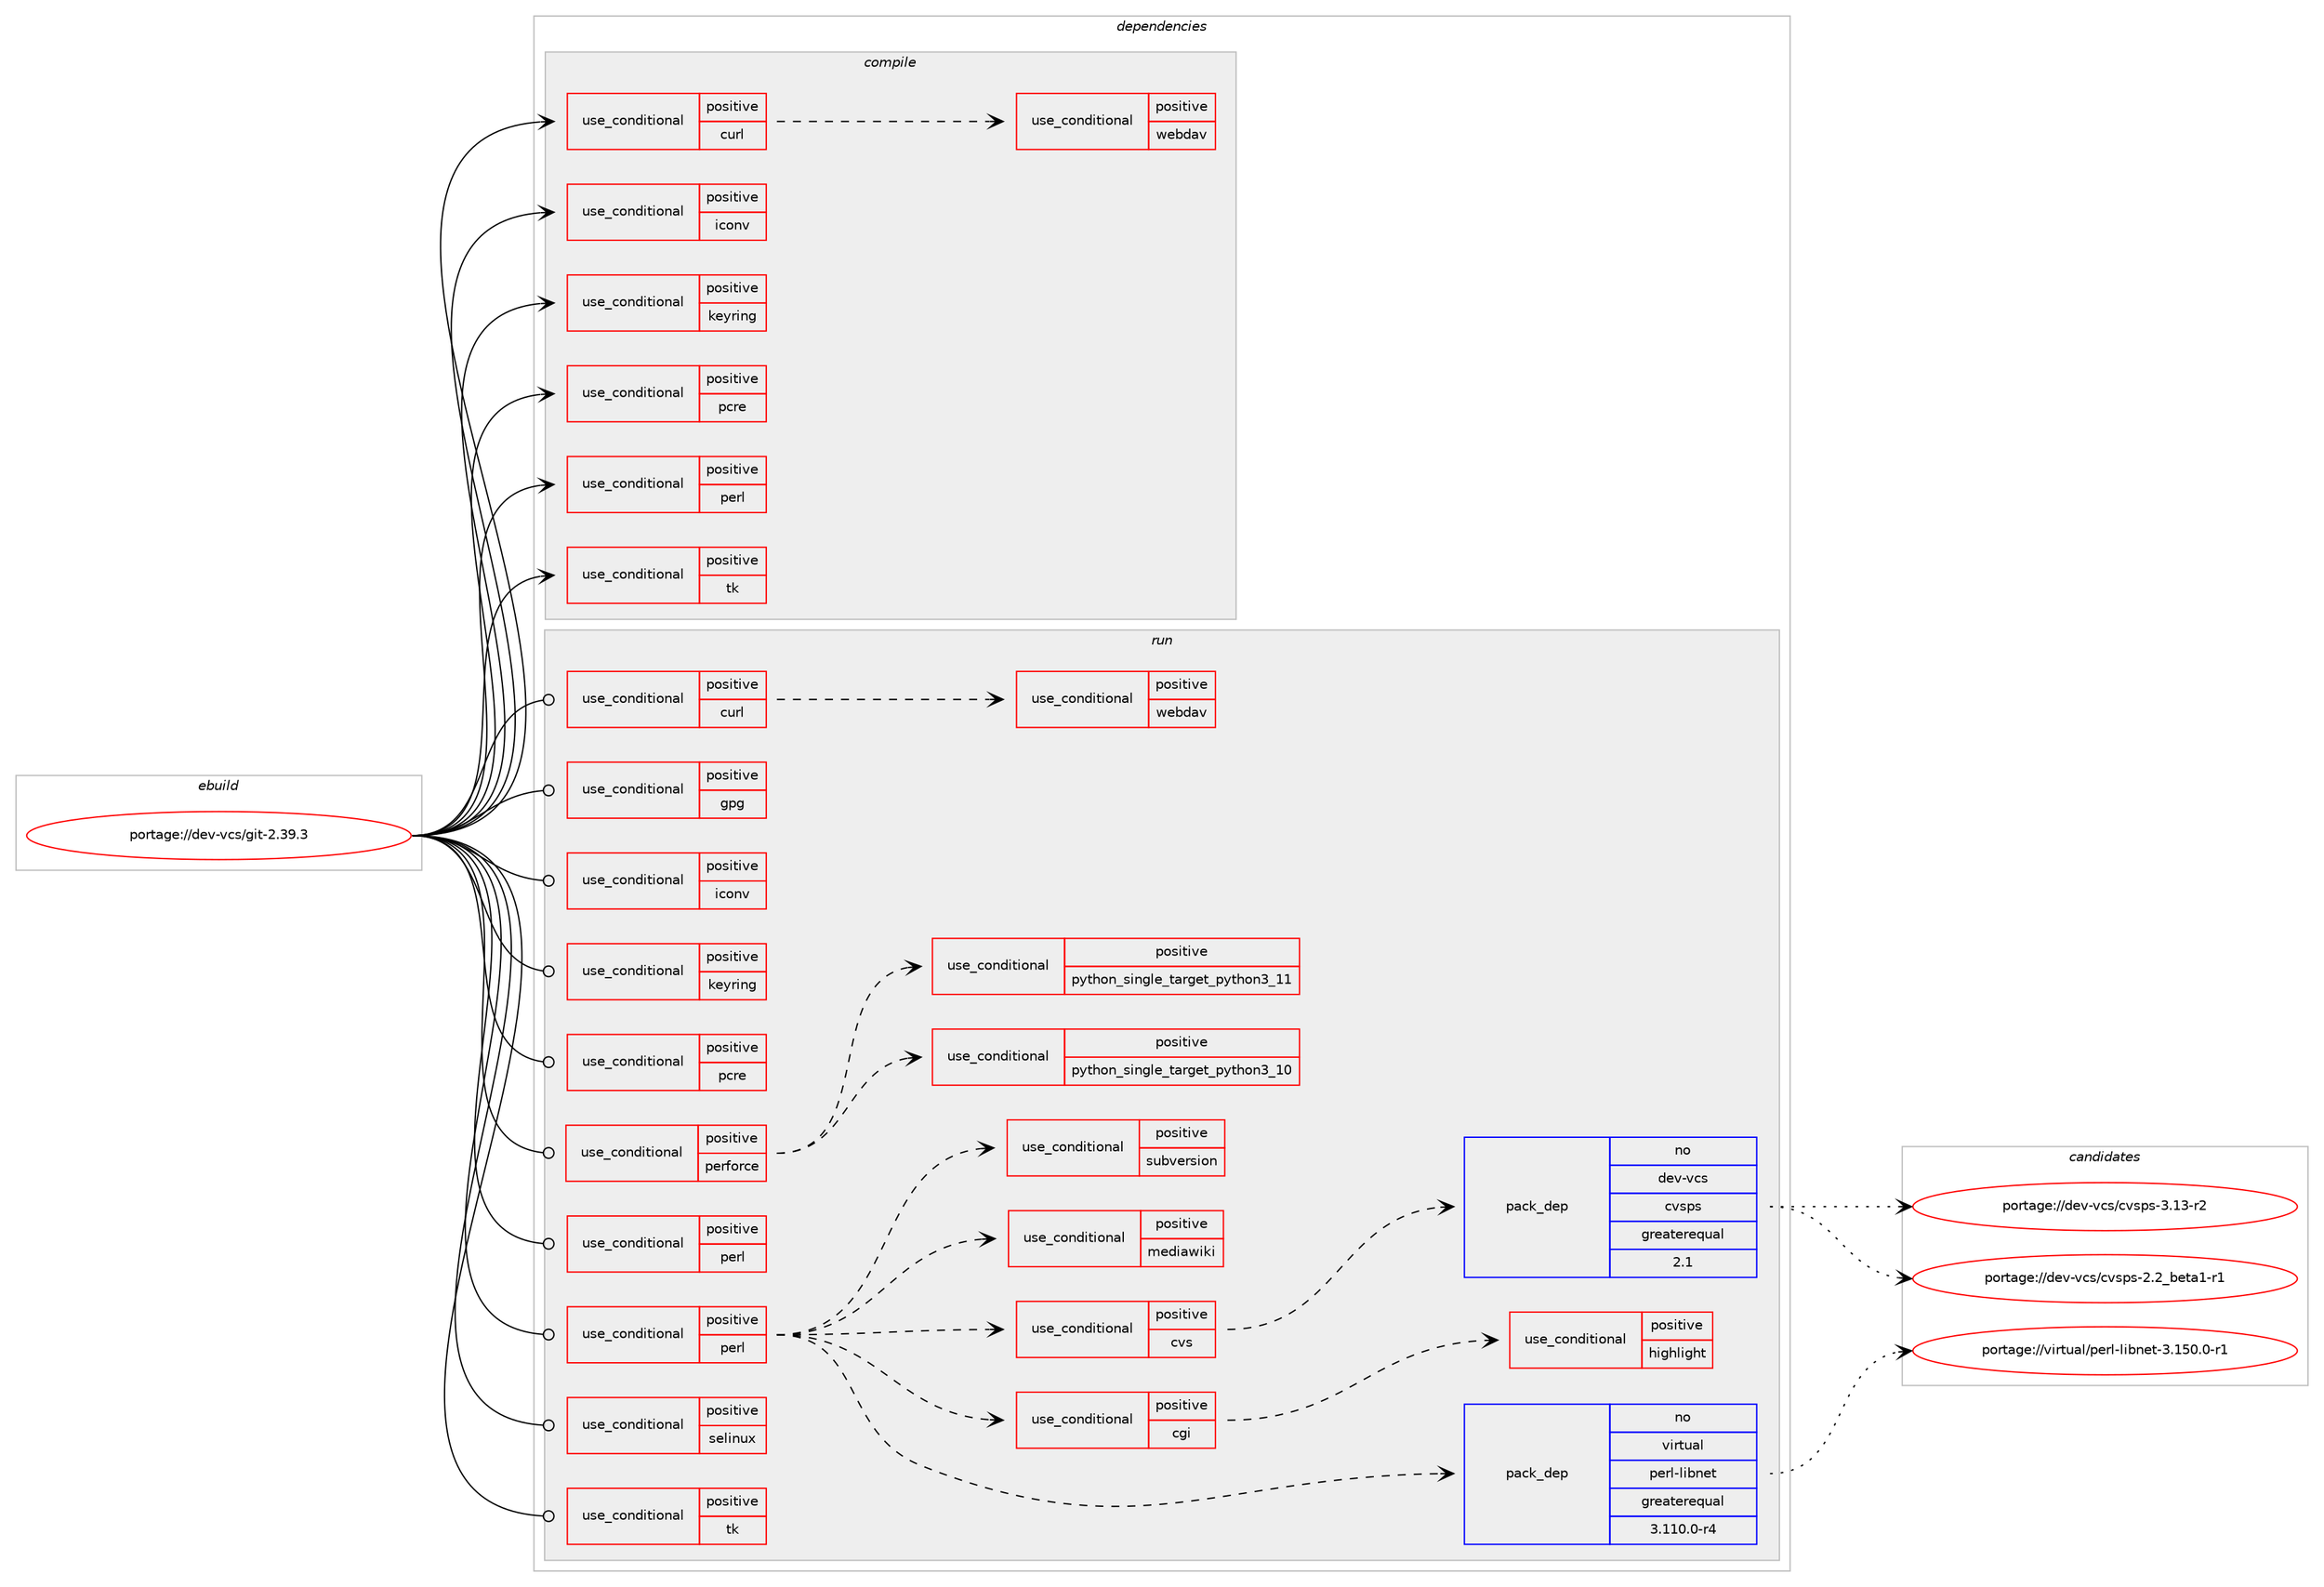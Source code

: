 digraph prolog {

# *************
# Graph options
# *************

newrank=true;
concentrate=true;
compound=true;
graph [rankdir=LR,fontname=Helvetica,fontsize=10,ranksep=1.5];#, ranksep=2.5, nodesep=0.2];
edge  [arrowhead=vee];
node  [fontname=Helvetica,fontsize=10];

# **********
# The ebuild
# **********

subgraph cluster_leftcol {
color=gray;
rank=same;
label=<<i>ebuild</i>>;
id [label="portage://dev-vcs/git-2.39.3", color=red, width=4, href="../dev-vcs/git-2.39.3.svg"];
}

# ****************
# The dependencies
# ****************

subgraph cluster_midcol {
color=gray;
label=<<i>dependencies</i>>;
subgraph cluster_compile {
fillcolor="#eeeeee";
style=filled;
label=<<i>compile</i>>;
subgraph cond60572 {
dependency112639 [label=<<TABLE BORDER="0" CELLBORDER="1" CELLSPACING="0" CELLPADDING="4"><TR><TD ROWSPAN="3" CELLPADDING="10">use_conditional</TD></TR><TR><TD>positive</TD></TR><TR><TD>curl</TD></TR></TABLE>>, shape=none, color=red];
# *** BEGIN UNKNOWN DEPENDENCY TYPE (TODO) ***
# dependency112639 -> package_dependency(portage://dev-vcs/git-2.39.3,install,no,net-misc,curl,none,[,,],[],[])
# *** END UNKNOWN DEPENDENCY TYPE (TODO) ***

subgraph cond60573 {
dependency112640 [label=<<TABLE BORDER="0" CELLBORDER="1" CELLSPACING="0" CELLPADDING="4"><TR><TD ROWSPAN="3" CELLPADDING="10">use_conditional</TD></TR><TR><TD>positive</TD></TR><TR><TD>webdav</TD></TR></TABLE>>, shape=none, color=red];
# *** BEGIN UNKNOWN DEPENDENCY TYPE (TODO) ***
# dependency112640 -> package_dependency(portage://dev-vcs/git-2.39.3,install,no,dev-libs,expat,none,[,,],[],[])
# *** END UNKNOWN DEPENDENCY TYPE (TODO) ***

}
dependency112639:e -> dependency112640:w [weight=20,style="dashed",arrowhead="vee"];
}
id:e -> dependency112639:w [weight=20,style="solid",arrowhead="vee"];
subgraph cond60574 {
dependency112641 [label=<<TABLE BORDER="0" CELLBORDER="1" CELLSPACING="0" CELLPADDING="4"><TR><TD ROWSPAN="3" CELLPADDING="10">use_conditional</TD></TR><TR><TD>positive</TD></TR><TR><TD>iconv</TD></TR></TABLE>>, shape=none, color=red];
# *** BEGIN UNKNOWN DEPENDENCY TYPE (TODO) ***
# dependency112641 -> package_dependency(portage://dev-vcs/git-2.39.3,install,no,virtual,libiconv,none,[,,],[],[])
# *** END UNKNOWN DEPENDENCY TYPE (TODO) ***

}
id:e -> dependency112641:w [weight=20,style="solid",arrowhead="vee"];
subgraph cond60575 {
dependency112642 [label=<<TABLE BORDER="0" CELLBORDER="1" CELLSPACING="0" CELLPADDING="4"><TR><TD ROWSPAN="3" CELLPADDING="10">use_conditional</TD></TR><TR><TD>positive</TD></TR><TR><TD>keyring</TD></TR></TABLE>>, shape=none, color=red];
# *** BEGIN UNKNOWN DEPENDENCY TYPE (TODO) ***
# dependency112642 -> package_dependency(portage://dev-vcs/git-2.39.3,install,no,app-crypt,libsecret,none,[,,],[],[])
# *** END UNKNOWN DEPENDENCY TYPE (TODO) ***

# *** BEGIN UNKNOWN DEPENDENCY TYPE (TODO) ***
# dependency112642 -> package_dependency(portage://dev-vcs/git-2.39.3,install,no,dev-libs,glib,none,[,,],[slot(2)],[])
# *** END UNKNOWN DEPENDENCY TYPE (TODO) ***

}
id:e -> dependency112642:w [weight=20,style="solid",arrowhead="vee"];
subgraph cond60576 {
dependency112643 [label=<<TABLE BORDER="0" CELLBORDER="1" CELLSPACING="0" CELLPADDING="4"><TR><TD ROWSPAN="3" CELLPADDING="10">use_conditional</TD></TR><TR><TD>positive</TD></TR><TR><TD>pcre</TD></TR></TABLE>>, shape=none, color=red];
# *** BEGIN UNKNOWN DEPENDENCY TYPE (TODO) ***
# dependency112643 -> package_dependency(portage://dev-vcs/git-2.39.3,install,no,dev-libs,libpcre2,none,[,,],any_same_slot,[])
# *** END UNKNOWN DEPENDENCY TYPE (TODO) ***

}
id:e -> dependency112643:w [weight=20,style="solid",arrowhead="vee"];
subgraph cond60577 {
dependency112644 [label=<<TABLE BORDER="0" CELLBORDER="1" CELLSPACING="0" CELLPADDING="4"><TR><TD ROWSPAN="3" CELLPADDING="10">use_conditional</TD></TR><TR><TD>positive</TD></TR><TR><TD>perl</TD></TR></TABLE>>, shape=none, color=red];
# *** BEGIN UNKNOWN DEPENDENCY TYPE (TODO) ***
# dependency112644 -> package_dependency(portage://dev-vcs/git-2.39.3,install,no,dev-lang,perl,none,[,,],any_same_slot,[use(disable(build),negative)])
# *** END UNKNOWN DEPENDENCY TYPE (TODO) ***

}
id:e -> dependency112644:w [weight=20,style="solid",arrowhead="vee"];
subgraph cond60578 {
dependency112645 [label=<<TABLE BORDER="0" CELLBORDER="1" CELLSPACING="0" CELLPADDING="4"><TR><TD ROWSPAN="3" CELLPADDING="10">use_conditional</TD></TR><TR><TD>positive</TD></TR><TR><TD>tk</TD></TR></TABLE>>, shape=none, color=red];
# *** BEGIN UNKNOWN DEPENDENCY TYPE (TODO) ***
# dependency112645 -> package_dependency(portage://dev-vcs/git-2.39.3,install,no,dev-lang,tk,none,[,,],any_same_slot,[])
# *** END UNKNOWN DEPENDENCY TYPE (TODO) ***

}
id:e -> dependency112645:w [weight=20,style="solid",arrowhead="vee"];
# *** BEGIN UNKNOWN DEPENDENCY TYPE (TODO) ***
# id -> package_dependency(portage://dev-vcs/git-2.39.3,install,no,dev-libs,openssl,none,[,,],any_same_slot,[])
# *** END UNKNOWN DEPENDENCY TYPE (TODO) ***

# *** BEGIN UNKNOWN DEPENDENCY TYPE (TODO) ***
# id -> package_dependency(portage://dev-vcs/git-2.39.3,install,no,sys-libs,zlib,none,[,,],[],[])
# *** END UNKNOWN DEPENDENCY TYPE (TODO) ***

}
subgraph cluster_compileandrun {
fillcolor="#eeeeee";
style=filled;
label=<<i>compile and run</i>>;
}
subgraph cluster_run {
fillcolor="#eeeeee";
style=filled;
label=<<i>run</i>>;
subgraph cond60579 {
dependency112646 [label=<<TABLE BORDER="0" CELLBORDER="1" CELLSPACING="0" CELLPADDING="4"><TR><TD ROWSPAN="3" CELLPADDING="10">use_conditional</TD></TR><TR><TD>positive</TD></TR><TR><TD>curl</TD></TR></TABLE>>, shape=none, color=red];
# *** BEGIN UNKNOWN DEPENDENCY TYPE (TODO) ***
# dependency112646 -> package_dependency(portage://dev-vcs/git-2.39.3,run,no,net-misc,curl,none,[,,],[],[])
# *** END UNKNOWN DEPENDENCY TYPE (TODO) ***

subgraph cond60580 {
dependency112647 [label=<<TABLE BORDER="0" CELLBORDER="1" CELLSPACING="0" CELLPADDING="4"><TR><TD ROWSPAN="3" CELLPADDING="10">use_conditional</TD></TR><TR><TD>positive</TD></TR><TR><TD>webdav</TD></TR></TABLE>>, shape=none, color=red];
# *** BEGIN UNKNOWN DEPENDENCY TYPE (TODO) ***
# dependency112647 -> package_dependency(portage://dev-vcs/git-2.39.3,run,no,dev-libs,expat,none,[,,],[],[])
# *** END UNKNOWN DEPENDENCY TYPE (TODO) ***

}
dependency112646:e -> dependency112647:w [weight=20,style="dashed",arrowhead="vee"];
}
id:e -> dependency112646:w [weight=20,style="solid",arrowhead="odot"];
subgraph cond60581 {
dependency112648 [label=<<TABLE BORDER="0" CELLBORDER="1" CELLSPACING="0" CELLPADDING="4"><TR><TD ROWSPAN="3" CELLPADDING="10">use_conditional</TD></TR><TR><TD>positive</TD></TR><TR><TD>gpg</TD></TR></TABLE>>, shape=none, color=red];
# *** BEGIN UNKNOWN DEPENDENCY TYPE (TODO) ***
# dependency112648 -> package_dependency(portage://dev-vcs/git-2.39.3,run,no,app-crypt,gnupg,none,[,,],[],[])
# *** END UNKNOWN DEPENDENCY TYPE (TODO) ***

}
id:e -> dependency112648:w [weight=20,style="solid",arrowhead="odot"];
subgraph cond60582 {
dependency112649 [label=<<TABLE BORDER="0" CELLBORDER="1" CELLSPACING="0" CELLPADDING="4"><TR><TD ROWSPAN="3" CELLPADDING="10">use_conditional</TD></TR><TR><TD>positive</TD></TR><TR><TD>iconv</TD></TR></TABLE>>, shape=none, color=red];
# *** BEGIN UNKNOWN DEPENDENCY TYPE (TODO) ***
# dependency112649 -> package_dependency(portage://dev-vcs/git-2.39.3,run,no,virtual,libiconv,none,[,,],[],[])
# *** END UNKNOWN DEPENDENCY TYPE (TODO) ***

}
id:e -> dependency112649:w [weight=20,style="solid",arrowhead="odot"];
subgraph cond60583 {
dependency112650 [label=<<TABLE BORDER="0" CELLBORDER="1" CELLSPACING="0" CELLPADDING="4"><TR><TD ROWSPAN="3" CELLPADDING="10">use_conditional</TD></TR><TR><TD>positive</TD></TR><TR><TD>keyring</TD></TR></TABLE>>, shape=none, color=red];
# *** BEGIN UNKNOWN DEPENDENCY TYPE (TODO) ***
# dependency112650 -> package_dependency(portage://dev-vcs/git-2.39.3,run,no,app-crypt,libsecret,none,[,,],[],[])
# *** END UNKNOWN DEPENDENCY TYPE (TODO) ***

# *** BEGIN UNKNOWN DEPENDENCY TYPE (TODO) ***
# dependency112650 -> package_dependency(portage://dev-vcs/git-2.39.3,run,no,dev-libs,glib,none,[,,],[slot(2)],[])
# *** END UNKNOWN DEPENDENCY TYPE (TODO) ***

}
id:e -> dependency112650:w [weight=20,style="solid",arrowhead="odot"];
subgraph cond60584 {
dependency112651 [label=<<TABLE BORDER="0" CELLBORDER="1" CELLSPACING="0" CELLPADDING="4"><TR><TD ROWSPAN="3" CELLPADDING="10">use_conditional</TD></TR><TR><TD>positive</TD></TR><TR><TD>pcre</TD></TR></TABLE>>, shape=none, color=red];
# *** BEGIN UNKNOWN DEPENDENCY TYPE (TODO) ***
# dependency112651 -> package_dependency(portage://dev-vcs/git-2.39.3,run,no,dev-libs,libpcre2,none,[,,],any_same_slot,[])
# *** END UNKNOWN DEPENDENCY TYPE (TODO) ***

}
id:e -> dependency112651:w [weight=20,style="solid",arrowhead="odot"];
subgraph cond60585 {
dependency112652 [label=<<TABLE BORDER="0" CELLBORDER="1" CELLSPACING="0" CELLPADDING="4"><TR><TD ROWSPAN="3" CELLPADDING="10">use_conditional</TD></TR><TR><TD>positive</TD></TR><TR><TD>perforce</TD></TR></TABLE>>, shape=none, color=red];
subgraph cond60586 {
dependency112653 [label=<<TABLE BORDER="0" CELLBORDER="1" CELLSPACING="0" CELLPADDING="4"><TR><TD ROWSPAN="3" CELLPADDING="10">use_conditional</TD></TR><TR><TD>positive</TD></TR><TR><TD>python_single_target_python3_10</TD></TR></TABLE>>, shape=none, color=red];
# *** BEGIN UNKNOWN DEPENDENCY TYPE (TODO) ***
# dependency112653 -> package_dependency(portage://dev-vcs/git-2.39.3,run,no,dev-lang,python,none,[,,],[slot(3.10)],[])
# *** END UNKNOWN DEPENDENCY TYPE (TODO) ***

}
dependency112652:e -> dependency112653:w [weight=20,style="dashed",arrowhead="vee"];
subgraph cond60587 {
dependency112654 [label=<<TABLE BORDER="0" CELLBORDER="1" CELLSPACING="0" CELLPADDING="4"><TR><TD ROWSPAN="3" CELLPADDING="10">use_conditional</TD></TR><TR><TD>positive</TD></TR><TR><TD>python_single_target_python3_11</TD></TR></TABLE>>, shape=none, color=red];
# *** BEGIN UNKNOWN DEPENDENCY TYPE (TODO) ***
# dependency112654 -> package_dependency(portage://dev-vcs/git-2.39.3,run,no,dev-lang,python,none,[,,],[slot(3.11)],[])
# *** END UNKNOWN DEPENDENCY TYPE (TODO) ***

}
dependency112652:e -> dependency112654:w [weight=20,style="dashed",arrowhead="vee"];
}
id:e -> dependency112652:w [weight=20,style="solid",arrowhead="odot"];
subgraph cond60588 {
dependency112655 [label=<<TABLE BORDER="0" CELLBORDER="1" CELLSPACING="0" CELLPADDING="4"><TR><TD ROWSPAN="3" CELLPADDING="10">use_conditional</TD></TR><TR><TD>positive</TD></TR><TR><TD>perl</TD></TR></TABLE>>, shape=none, color=red];
# *** BEGIN UNKNOWN DEPENDENCY TYPE (TODO) ***
# dependency112655 -> package_dependency(portage://dev-vcs/git-2.39.3,run,no,dev-lang,perl,none,[,,],any_same_slot,[use(disable(build),negative)])
# *** END UNKNOWN DEPENDENCY TYPE (TODO) ***

}
id:e -> dependency112655:w [weight=20,style="solid",arrowhead="odot"];
subgraph cond60589 {
dependency112656 [label=<<TABLE BORDER="0" CELLBORDER="1" CELLSPACING="0" CELLPADDING="4"><TR><TD ROWSPAN="3" CELLPADDING="10">use_conditional</TD></TR><TR><TD>positive</TD></TR><TR><TD>perl</TD></TR></TABLE>>, shape=none, color=red];
# *** BEGIN UNKNOWN DEPENDENCY TYPE (TODO) ***
# dependency112656 -> package_dependency(portage://dev-vcs/git-2.39.3,run,no,dev-perl,Error,none,[,,],[],[])
# *** END UNKNOWN DEPENDENCY TYPE (TODO) ***

# *** BEGIN UNKNOWN DEPENDENCY TYPE (TODO) ***
# dependency112656 -> package_dependency(portage://dev-vcs/git-2.39.3,run,no,dev-perl,MailTools,none,[,,],[],[])
# *** END UNKNOWN DEPENDENCY TYPE (TODO) ***

# *** BEGIN UNKNOWN DEPENDENCY TYPE (TODO) ***
# dependency112656 -> package_dependency(portage://dev-vcs/git-2.39.3,run,no,dev-perl,Authen-SASL,none,[,,],[],[])
# *** END UNKNOWN DEPENDENCY TYPE (TODO) ***

subgraph pack50624 {
dependency112657 [label=<<TABLE BORDER="0" CELLBORDER="1" CELLSPACING="0" CELLPADDING="4" WIDTH="220"><TR><TD ROWSPAN="6" CELLPADDING="30">pack_dep</TD></TR><TR><TD WIDTH="110">no</TD></TR><TR><TD>virtual</TD></TR><TR><TD>perl-libnet</TD></TR><TR><TD>greaterequal</TD></TR><TR><TD>3.110.0-r4</TD></TR></TABLE>>, shape=none, color=blue];
}
dependency112656:e -> dependency112657:w [weight=20,style="dashed",arrowhead="vee"];
subgraph cond60590 {
dependency112658 [label=<<TABLE BORDER="0" CELLBORDER="1" CELLSPACING="0" CELLPADDING="4"><TR><TD ROWSPAN="3" CELLPADDING="10">use_conditional</TD></TR><TR><TD>positive</TD></TR><TR><TD>cgi</TD></TR></TABLE>>, shape=none, color=red];
# *** BEGIN UNKNOWN DEPENDENCY TYPE (TODO) ***
# dependency112658 -> package_dependency(portage://dev-vcs/git-2.39.3,run,no,dev-perl,CGI,none,[,,],[],[])
# *** END UNKNOWN DEPENDENCY TYPE (TODO) ***

subgraph cond60591 {
dependency112659 [label=<<TABLE BORDER="0" CELLBORDER="1" CELLSPACING="0" CELLPADDING="4"><TR><TD ROWSPAN="3" CELLPADDING="10">use_conditional</TD></TR><TR><TD>positive</TD></TR><TR><TD>highlight</TD></TR></TABLE>>, shape=none, color=red];
# *** BEGIN UNKNOWN DEPENDENCY TYPE (TODO) ***
# dependency112659 -> package_dependency(portage://dev-vcs/git-2.39.3,run,no,app-text,highlight,none,[,,],[],[])
# *** END UNKNOWN DEPENDENCY TYPE (TODO) ***

}
dependency112658:e -> dependency112659:w [weight=20,style="dashed",arrowhead="vee"];
}
dependency112656:e -> dependency112658:w [weight=20,style="dashed",arrowhead="vee"];
subgraph cond60592 {
dependency112660 [label=<<TABLE BORDER="0" CELLBORDER="1" CELLSPACING="0" CELLPADDING="4"><TR><TD ROWSPAN="3" CELLPADDING="10">use_conditional</TD></TR><TR><TD>positive</TD></TR><TR><TD>cvs</TD></TR></TABLE>>, shape=none, color=red];
subgraph pack50625 {
dependency112661 [label=<<TABLE BORDER="0" CELLBORDER="1" CELLSPACING="0" CELLPADDING="4" WIDTH="220"><TR><TD ROWSPAN="6" CELLPADDING="30">pack_dep</TD></TR><TR><TD WIDTH="110">no</TD></TR><TR><TD>dev-vcs</TD></TR><TR><TD>cvsps</TD></TR><TR><TD>greaterequal</TD></TR><TR><TD>2.1</TD></TR></TABLE>>, shape=none, color=blue];
}
dependency112660:e -> dependency112661:w [weight=20,style="dashed",arrowhead="vee"];
# *** BEGIN UNKNOWN DEPENDENCY TYPE (TODO) ***
# dependency112660 -> package_dependency(portage://dev-vcs/git-2.39.3,run,no,dev-perl,DBI,none,[,,],[],[])
# *** END UNKNOWN DEPENDENCY TYPE (TODO) ***

# *** BEGIN UNKNOWN DEPENDENCY TYPE (TODO) ***
# dependency112660 -> package_dependency(portage://dev-vcs/git-2.39.3,run,no,dev-perl,DBD-SQLite,none,[,,],[],[])
# *** END UNKNOWN DEPENDENCY TYPE (TODO) ***

}
dependency112656:e -> dependency112660:w [weight=20,style="dashed",arrowhead="vee"];
subgraph cond60593 {
dependency112662 [label=<<TABLE BORDER="0" CELLBORDER="1" CELLSPACING="0" CELLPADDING="4"><TR><TD ROWSPAN="3" CELLPADDING="10">use_conditional</TD></TR><TR><TD>positive</TD></TR><TR><TD>mediawiki</TD></TR></TABLE>>, shape=none, color=red];
# *** BEGIN UNKNOWN DEPENDENCY TYPE (TODO) ***
# dependency112662 -> package_dependency(portage://dev-vcs/git-2.39.3,run,no,dev-perl,DateTime-Format-ISO8601,none,[,,],[],[])
# *** END UNKNOWN DEPENDENCY TYPE (TODO) ***

# *** BEGIN UNKNOWN DEPENDENCY TYPE (TODO) ***
# dependency112662 -> package_dependency(portage://dev-vcs/git-2.39.3,run,no,dev-perl,HTML-Tree,none,[,,],[],[])
# *** END UNKNOWN DEPENDENCY TYPE (TODO) ***

# *** BEGIN UNKNOWN DEPENDENCY TYPE (TODO) ***
# dependency112662 -> package_dependency(portage://dev-vcs/git-2.39.3,run,no,dev-perl,MediaWiki-API,none,[,,],[],[])
# *** END UNKNOWN DEPENDENCY TYPE (TODO) ***

}
dependency112656:e -> dependency112662:w [weight=20,style="dashed",arrowhead="vee"];
subgraph cond60594 {
dependency112663 [label=<<TABLE BORDER="0" CELLBORDER="1" CELLSPACING="0" CELLPADDING="4"><TR><TD ROWSPAN="3" CELLPADDING="10">use_conditional</TD></TR><TR><TD>positive</TD></TR><TR><TD>subversion</TD></TR></TABLE>>, shape=none, color=red];
# *** BEGIN UNKNOWN DEPENDENCY TYPE (TODO) ***
# dependency112663 -> package_dependency(portage://dev-vcs/git-2.39.3,run,no,dev-vcs,subversion,none,[,,],[],[use(disable(dso),negative),use(enable(perl),none)])
# *** END UNKNOWN DEPENDENCY TYPE (TODO) ***

# *** BEGIN UNKNOWN DEPENDENCY TYPE (TODO) ***
# dependency112663 -> package_dependency(portage://dev-vcs/git-2.39.3,run,no,dev-perl,libwww-perl,none,[,,],[],[])
# *** END UNKNOWN DEPENDENCY TYPE (TODO) ***

# *** BEGIN UNKNOWN DEPENDENCY TYPE (TODO) ***
# dependency112663 -> package_dependency(portage://dev-vcs/git-2.39.3,run,no,dev-perl,TermReadKey,none,[,,],[],[])
# *** END UNKNOWN DEPENDENCY TYPE (TODO) ***

}
dependency112656:e -> dependency112663:w [weight=20,style="dashed",arrowhead="vee"];
}
id:e -> dependency112656:w [weight=20,style="solid",arrowhead="odot"];
subgraph cond60595 {
dependency112664 [label=<<TABLE BORDER="0" CELLBORDER="1" CELLSPACING="0" CELLPADDING="4"><TR><TD ROWSPAN="3" CELLPADDING="10">use_conditional</TD></TR><TR><TD>positive</TD></TR><TR><TD>selinux</TD></TR></TABLE>>, shape=none, color=red];
# *** BEGIN UNKNOWN DEPENDENCY TYPE (TODO) ***
# dependency112664 -> package_dependency(portage://dev-vcs/git-2.39.3,run,no,sec-policy,selinux-git,none,[,,],[],[])
# *** END UNKNOWN DEPENDENCY TYPE (TODO) ***

}
id:e -> dependency112664:w [weight=20,style="solid",arrowhead="odot"];
subgraph cond60596 {
dependency112665 [label=<<TABLE BORDER="0" CELLBORDER="1" CELLSPACING="0" CELLPADDING="4"><TR><TD ROWSPAN="3" CELLPADDING="10">use_conditional</TD></TR><TR><TD>positive</TD></TR><TR><TD>tk</TD></TR></TABLE>>, shape=none, color=red];
# *** BEGIN UNKNOWN DEPENDENCY TYPE (TODO) ***
# dependency112665 -> package_dependency(portage://dev-vcs/git-2.39.3,run,no,dev-lang,tk,none,[,,],any_same_slot,[])
# *** END UNKNOWN DEPENDENCY TYPE (TODO) ***

}
id:e -> dependency112665:w [weight=20,style="solid",arrowhead="odot"];
# *** BEGIN UNKNOWN DEPENDENCY TYPE (TODO) ***
# id -> package_dependency(portage://dev-vcs/git-2.39.3,run,no,dev-libs,openssl,none,[,,],any_same_slot,[])
# *** END UNKNOWN DEPENDENCY TYPE (TODO) ***

# *** BEGIN UNKNOWN DEPENDENCY TYPE (TODO) ***
# id -> package_dependency(portage://dev-vcs/git-2.39.3,run,no,sys-libs,zlib,none,[,,],[],[])
# *** END UNKNOWN DEPENDENCY TYPE (TODO) ***

}
}

# **************
# The candidates
# **************

subgraph cluster_choices {
rank=same;
color=gray;
label=<<i>candidates</i>>;

subgraph choice50624 {
color=black;
nodesep=1;
choice1181051141161179710847112101114108451081059811010111645514649534846484511449 [label="portage://virtual/perl-libnet-3.150.0-r1", color=red, width=4,href="../virtual/perl-libnet-3.150.0-r1.svg"];
dependency112657:e -> choice1181051141161179710847112101114108451081059811010111645514649534846484511449:w [style=dotted,weight="100"];
}
subgraph choice50625 {
color=black;
nodesep=1;
choice1001011184511899115479911811511211545504650959810111697494511449 [label="portage://dev-vcs/cvsps-2.2_beta1-r1", color=red, width=4,href="../dev-vcs/cvsps-2.2_beta1-r1.svg"];
choice1001011184511899115479911811511211545514649514511450 [label="portage://dev-vcs/cvsps-3.13-r2", color=red, width=4,href="../dev-vcs/cvsps-3.13-r2.svg"];
dependency112661:e -> choice1001011184511899115479911811511211545504650959810111697494511449:w [style=dotted,weight="100"];
dependency112661:e -> choice1001011184511899115479911811511211545514649514511450:w [style=dotted,weight="100"];
}
}

}
